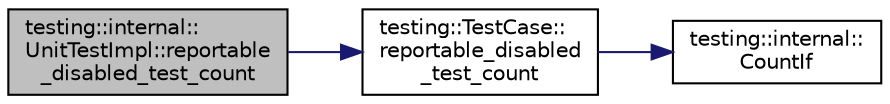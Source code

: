digraph "testing::internal::UnitTestImpl::reportable_disabled_test_count"
{
  edge [fontname="Helvetica",fontsize="10",labelfontname="Helvetica",labelfontsize="10"];
  node [fontname="Helvetica",fontsize="10",shape=record];
  rankdir="LR";
  Node389 [label="testing::internal::\lUnitTestImpl::reportable\l_disabled_test_count",height=0.2,width=0.4,color="black", fillcolor="grey75", style="filled", fontcolor="black"];
  Node389 -> Node390 [color="midnightblue",fontsize="10",style="solid",fontname="Helvetica"];
  Node390 [label="testing::TestCase::\lreportable_disabled\l_test_count",height=0.2,width=0.4,color="black", fillcolor="white", style="filled",URL="$d0/dfa/classtesting_1_1_test_case.html#ad6b34335955967bc361b2fbacd2dd6c9"];
  Node390 -> Node391 [color="midnightblue",fontsize="10",style="solid",fontname="Helvetica"];
  Node391 [label="testing::internal::\lCountIf",height=0.2,width=0.4,color="black", fillcolor="white", style="filled",URL="$d0/da7/namespacetesting_1_1internal.html#a1e77a774d910346eff11a86d8df783a5"];
}
